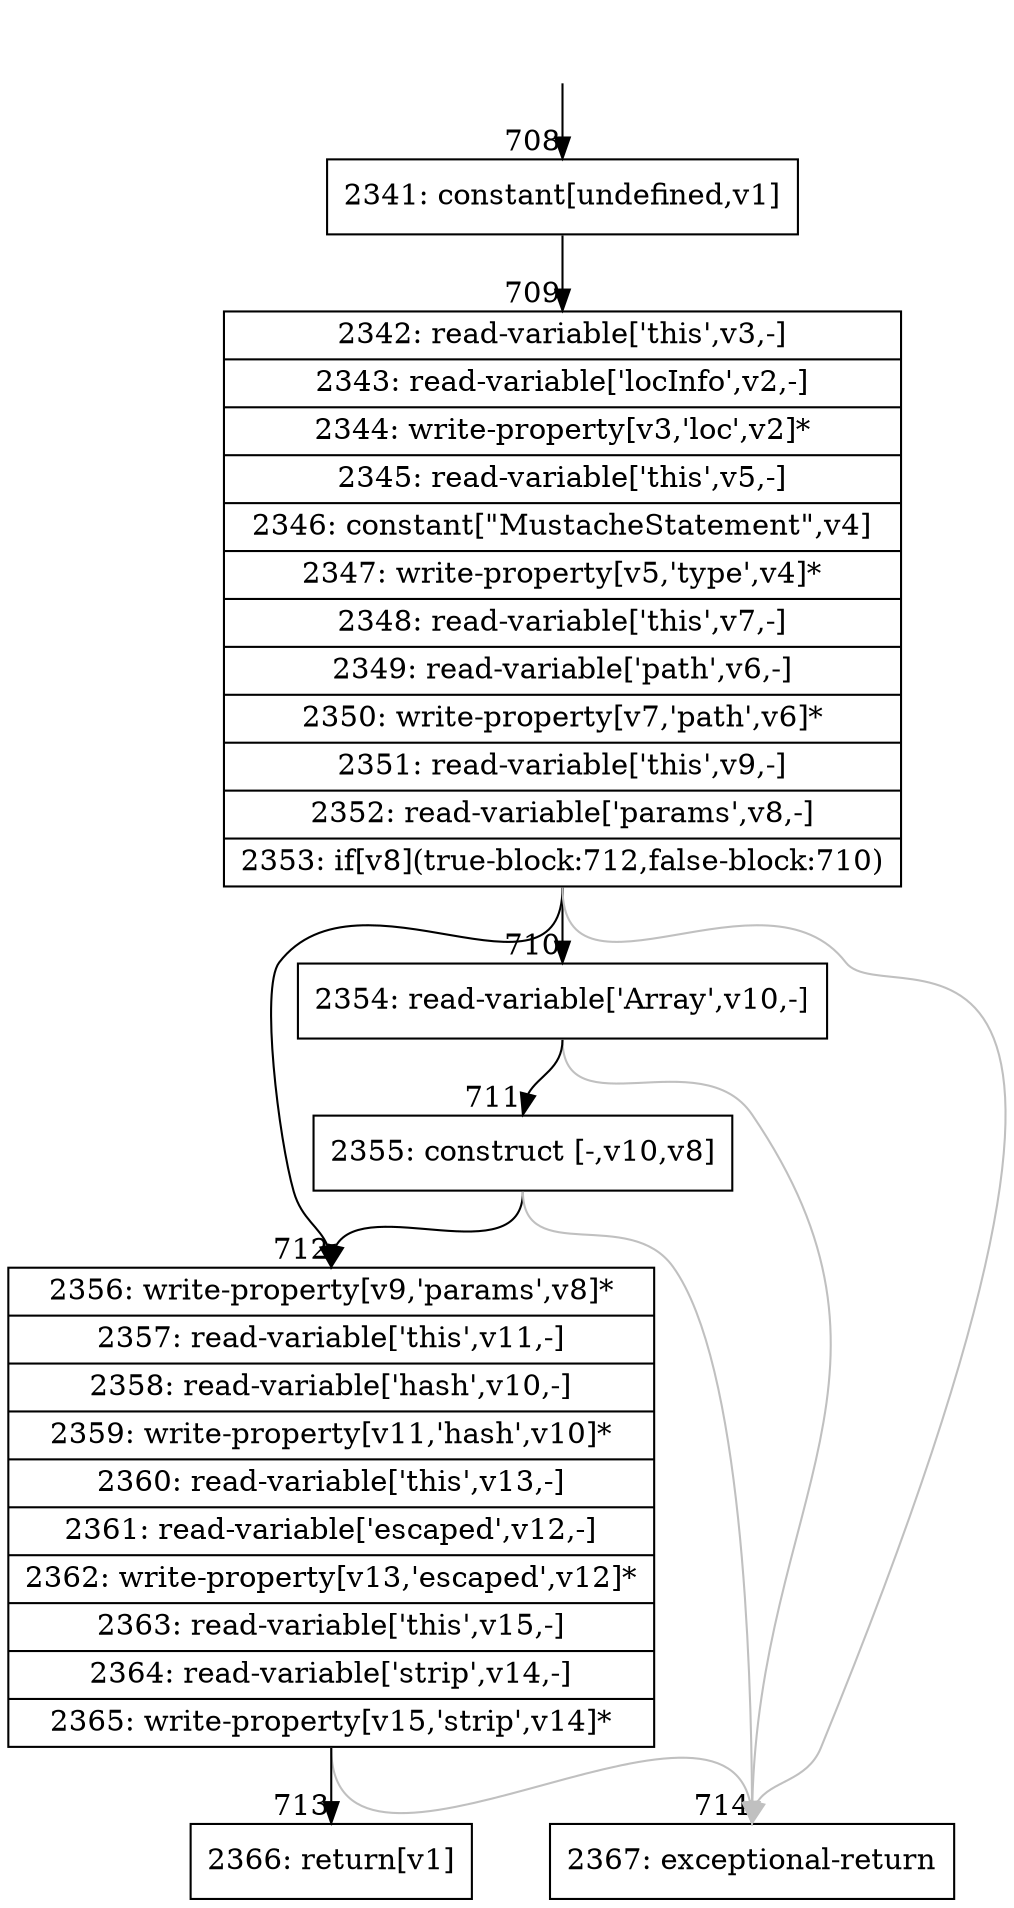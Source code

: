 digraph {
rankdir="TD"
BB_entry63[shape=none,label=""];
BB_entry63 -> BB708 [tailport=s, headport=n, headlabel="    708"]
BB708 [shape=record label="{2341: constant[undefined,v1]}" ] 
BB708 -> BB709 [tailport=s, headport=n, headlabel="      709"]
BB709 [shape=record label="{2342: read-variable['this',v3,-]|2343: read-variable['locInfo',v2,-]|2344: write-property[v3,'loc',v2]*|2345: read-variable['this',v5,-]|2346: constant[\"MustacheStatement\",v4]|2347: write-property[v5,'type',v4]*|2348: read-variable['this',v7,-]|2349: read-variable['path',v6,-]|2350: write-property[v7,'path',v6]*|2351: read-variable['this',v9,-]|2352: read-variable['params',v8,-]|2353: if[v8](true-block:712,false-block:710)}" ] 
BB709 -> BB712 [tailport=s, headport=n, headlabel="      712"]
BB709 -> BB710 [tailport=s, headport=n, headlabel="      710"]
BB709 -> BB714 [tailport=s, headport=n, color=gray, headlabel="      714"]
BB710 [shape=record label="{2354: read-variable['Array',v10,-]}" ] 
BB710 -> BB711 [tailport=s, headport=n, headlabel="      711"]
BB710 -> BB714 [tailport=s, headport=n, color=gray]
BB711 [shape=record label="{2355: construct [-,v10,v8]}" ] 
BB711 -> BB712 [tailport=s, headport=n]
BB711 -> BB714 [tailport=s, headport=n, color=gray]
BB712 [shape=record label="{2356: write-property[v9,'params',v8]*|2357: read-variable['this',v11,-]|2358: read-variable['hash',v10,-]|2359: write-property[v11,'hash',v10]*|2360: read-variable['this',v13,-]|2361: read-variable['escaped',v12,-]|2362: write-property[v13,'escaped',v12]*|2363: read-variable['this',v15,-]|2364: read-variable['strip',v14,-]|2365: write-property[v15,'strip',v14]*}" ] 
BB712 -> BB713 [tailport=s, headport=n, headlabel="      713"]
BB712 -> BB714 [tailport=s, headport=n, color=gray]
BB713 [shape=record label="{2366: return[v1]}" ] 
BB714 [shape=record label="{2367: exceptional-return}" ] 
//#$~ 748
}
